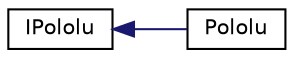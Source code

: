 digraph "Graphical Class Hierarchy"
{
 // LATEX_PDF_SIZE
  edge [fontname="Helvetica",fontsize="10",labelfontname="Helvetica",labelfontsize="10"];
  node [fontname="Helvetica",fontsize="10",shape=record];
  rankdir="LR";
  Node0 [label="IPololu",height=0.2,width=0.4,color="black", fillcolor="white", style="filled",URL="$classIPololu.html",tooltip="Interface to control a Pololu controller. The interface provides the basic functions for the control ..."];
  Node0 -> Node1 [dir="back",color="midnightblue",fontsize="10",style="solid",fontname="Helvetica"];
  Node1 [label="Pololu",height=0.2,width=0.4,color="black", fillcolor="white", style="filled",URL="$classPololu.html",tooltip="Class that implements the interface IPololu for a Pololu board that creates and manages serial commun..."];
}
